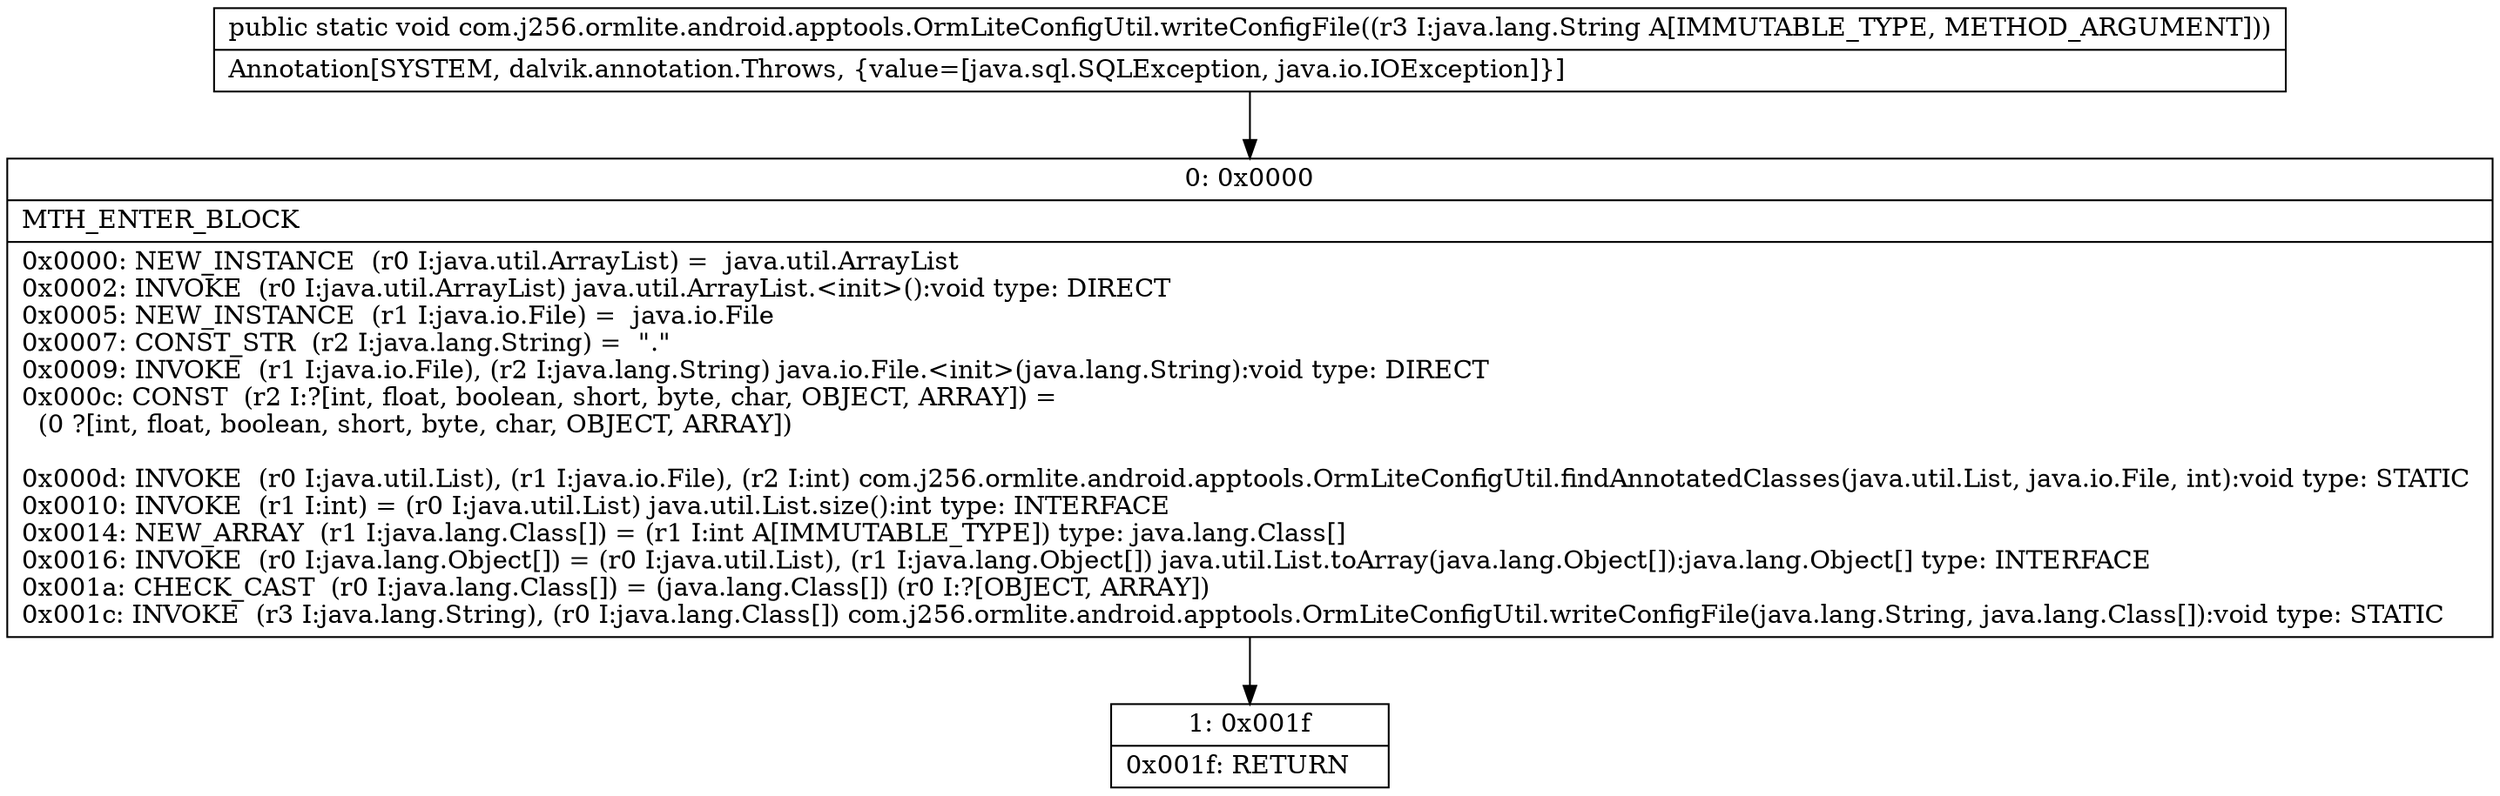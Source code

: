 digraph "CFG forcom.j256.ormlite.android.apptools.OrmLiteConfigUtil.writeConfigFile(Ljava\/lang\/String;)V" {
Node_0 [shape=record,label="{0\:\ 0x0000|MTH_ENTER_BLOCK\l|0x0000: NEW_INSTANCE  (r0 I:java.util.ArrayList) =  java.util.ArrayList \l0x0002: INVOKE  (r0 I:java.util.ArrayList) java.util.ArrayList.\<init\>():void type: DIRECT \l0x0005: NEW_INSTANCE  (r1 I:java.io.File) =  java.io.File \l0x0007: CONST_STR  (r2 I:java.lang.String) =  \".\" \l0x0009: INVOKE  (r1 I:java.io.File), (r2 I:java.lang.String) java.io.File.\<init\>(java.lang.String):void type: DIRECT \l0x000c: CONST  (r2 I:?[int, float, boolean, short, byte, char, OBJECT, ARRAY]) = \l  (0 ?[int, float, boolean, short, byte, char, OBJECT, ARRAY])\l \l0x000d: INVOKE  (r0 I:java.util.List), (r1 I:java.io.File), (r2 I:int) com.j256.ormlite.android.apptools.OrmLiteConfigUtil.findAnnotatedClasses(java.util.List, java.io.File, int):void type: STATIC \l0x0010: INVOKE  (r1 I:int) = (r0 I:java.util.List) java.util.List.size():int type: INTERFACE \l0x0014: NEW_ARRAY  (r1 I:java.lang.Class[]) = (r1 I:int A[IMMUTABLE_TYPE]) type: java.lang.Class[] \l0x0016: INVOKE  (r0 I:java.lang.Object[]) = (r0 I:java.util.List), (r1 I:java.lang.Object[]) java.util.List.toArray(java.lang.Object[]):java.lang.Object[] type: INTERFACE \l0x001a: CHECK_CAST  (r0 I:java.lang.Class[]) = (java.lang.Class[]) (r0 I:?[OBJECT, ARRAY]) \l0x001c: INVOKE  (r3 I:java.lang.String), (r0 I:java.lang.Class[]) com.j256.ormlite.android.apptools.OrmLiteConfigUtil.writeConfigFile(java.lang.String, java.lang.Class[]):void type: STATIC \l}"];
Node_1 [shape=record,label="{1\:\ 0x001f|0x001f: RETURN   \l}"];
MethodNode[shape=record,label="{public static void com.j256.ormlite.android.apptools.OrmLiteConfigUtil.writeConfigFile((r3 I:java.lang.String A[IMMUTABLE_TYPE, METHOD_ARGUMENT]))  | Annotation[SYSTEM, dalvik.annotation.Throws, \{value=[java.sql.SQLException, java.io.IOException]\}]\l}"];
MethodNode -> Node_0;
Node_0 -> Node_1;
}

